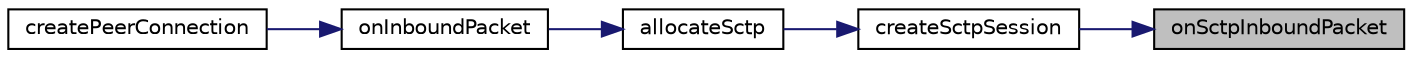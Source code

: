 digraph "onSctpInboundPacket"
{
 // LATEX_PDF_SIZE
  edge [fontname="Helvetica",fontsize="10",labelfontname="Helvetica",labelfontsize="10"];
  node [fontname="Helvetica",fontsize="10",shape=record];
  rankdir="RL";
  Node1 [label="onSctpInboundPacket",height=0.2,width=0.4,color="black", fillcolor="grey75", style="filled", fontcolor="black",tooltip=" "];
  Node1 -> Node2 [dir="back",color="midnightblue",fontsize="10",style="solid",fontname="Helvetica"];
  Node2 [label="createSctpSession",height=0.2,width=0.4,color="black", fillcolor="white", style="filled",URL="$Sctp_8h.html#a28c451f4393777e23235a56d002484e2",tooltip=" "];
  Node2 -> Node3 [dir="back",color="midnightblue",fontsize="10",style="solid",fontname="Helvetica"];
  Node3 [label="allocateSctp",height=0.2,width=0.4,color="black", fillcolor="white", style="filled",URL="$PeerConnection_8c.html#ab33703d5bce65e69254b4ee999bfec2e",tooltip=" "];
  Node3 -> Node4 [dir="back",color="midnightblue",fontsize="10",style="solid",fontname="Helvetica"];
  Node4 [label="onInboundPacket",height=0.2,width=0.4,color="black", fillcolor="white", style="filled",URL="$PeerConnection_8c.html#a76ad72a51a47dae5e9f43873f36aa34a",tooltip=" "];
  Node4 -> Node5 [dir="back",color="midnightblue",fontsize="10",style="solid",fontname="Helvetica"];
  Node5 [label="createPeerConnection",height=0.2,width=0.4,color="black", fillcolor="white", style="filled",URL="$group__PublicMemberFunctions.html#gada972c66438c7e7c82e1db0cfe2b2640",tooltip=" "];
}
